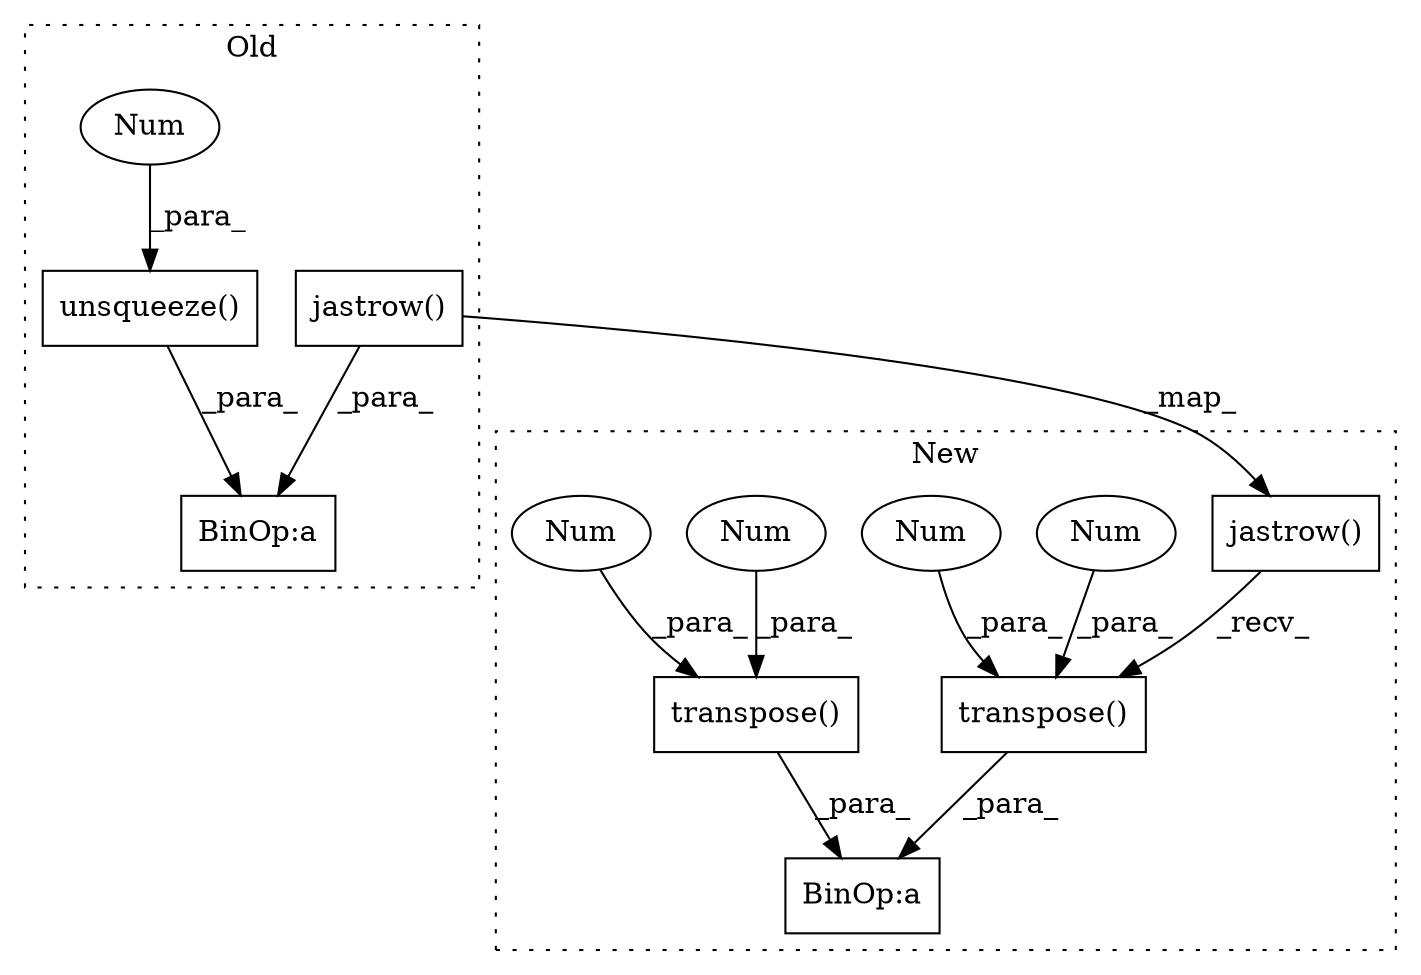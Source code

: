 digraph G {
subgraph cluster0 {
1 [label="jastrow()" a="75" s="11853,11867" l="13,31" shape="box"];
3 [label="BinOp:a" a="82" s="11944" l="3" shape="box"];
8 [label="unsqueeze()" a="75" s="11947,11964" l="15,1" shape="box"];
9 [label="Num" a="76" s="11962" l="2" shape="ellipse"];
label = "Old";
style="dotted";
}
subgraph cluster1 {
2 [label="jastrow()" a="75" s="11898,11912" l="13,105" shape="box"];
4 [label="BinOp:a" a="82" s="12139" l="3" shape="box"];
5 [label="transpose()" a="75" s="12058,12103" l="41,1" shape="box"];
6 [label="Num" a="76" s="12099" l="1" shape="ellipse"];
7 [label="Num" a="76" s="12102" l="1" shape="ellipse"];
10 [label="transpose()" a="75" s="11842,11872" l="26,1" shape="box"];
11 [label="Num" a="76" s="11868" l="1" shape="ellipse"];
12 [label="Num" a="76" s="11871" l="1" shape="ellipse"];
label = "New";
style="dotted";
}
1 -> 2 [label="_map_"];
1 -> 3 [label="_para_"];
2 -> 5 [label="_recv_"];
5 -> 4 [label="_para_"];
6 -> 5 [label="_para_"];
7 -> 5 [label="_para_"];
8 -> 3 [label="_para_"];
9 -> 8 [label="_para_"];
10 -> 4 [label="_para_"];
11 -> 10 [label="_para_"];
12 -> 10 [label="_para_"];
}